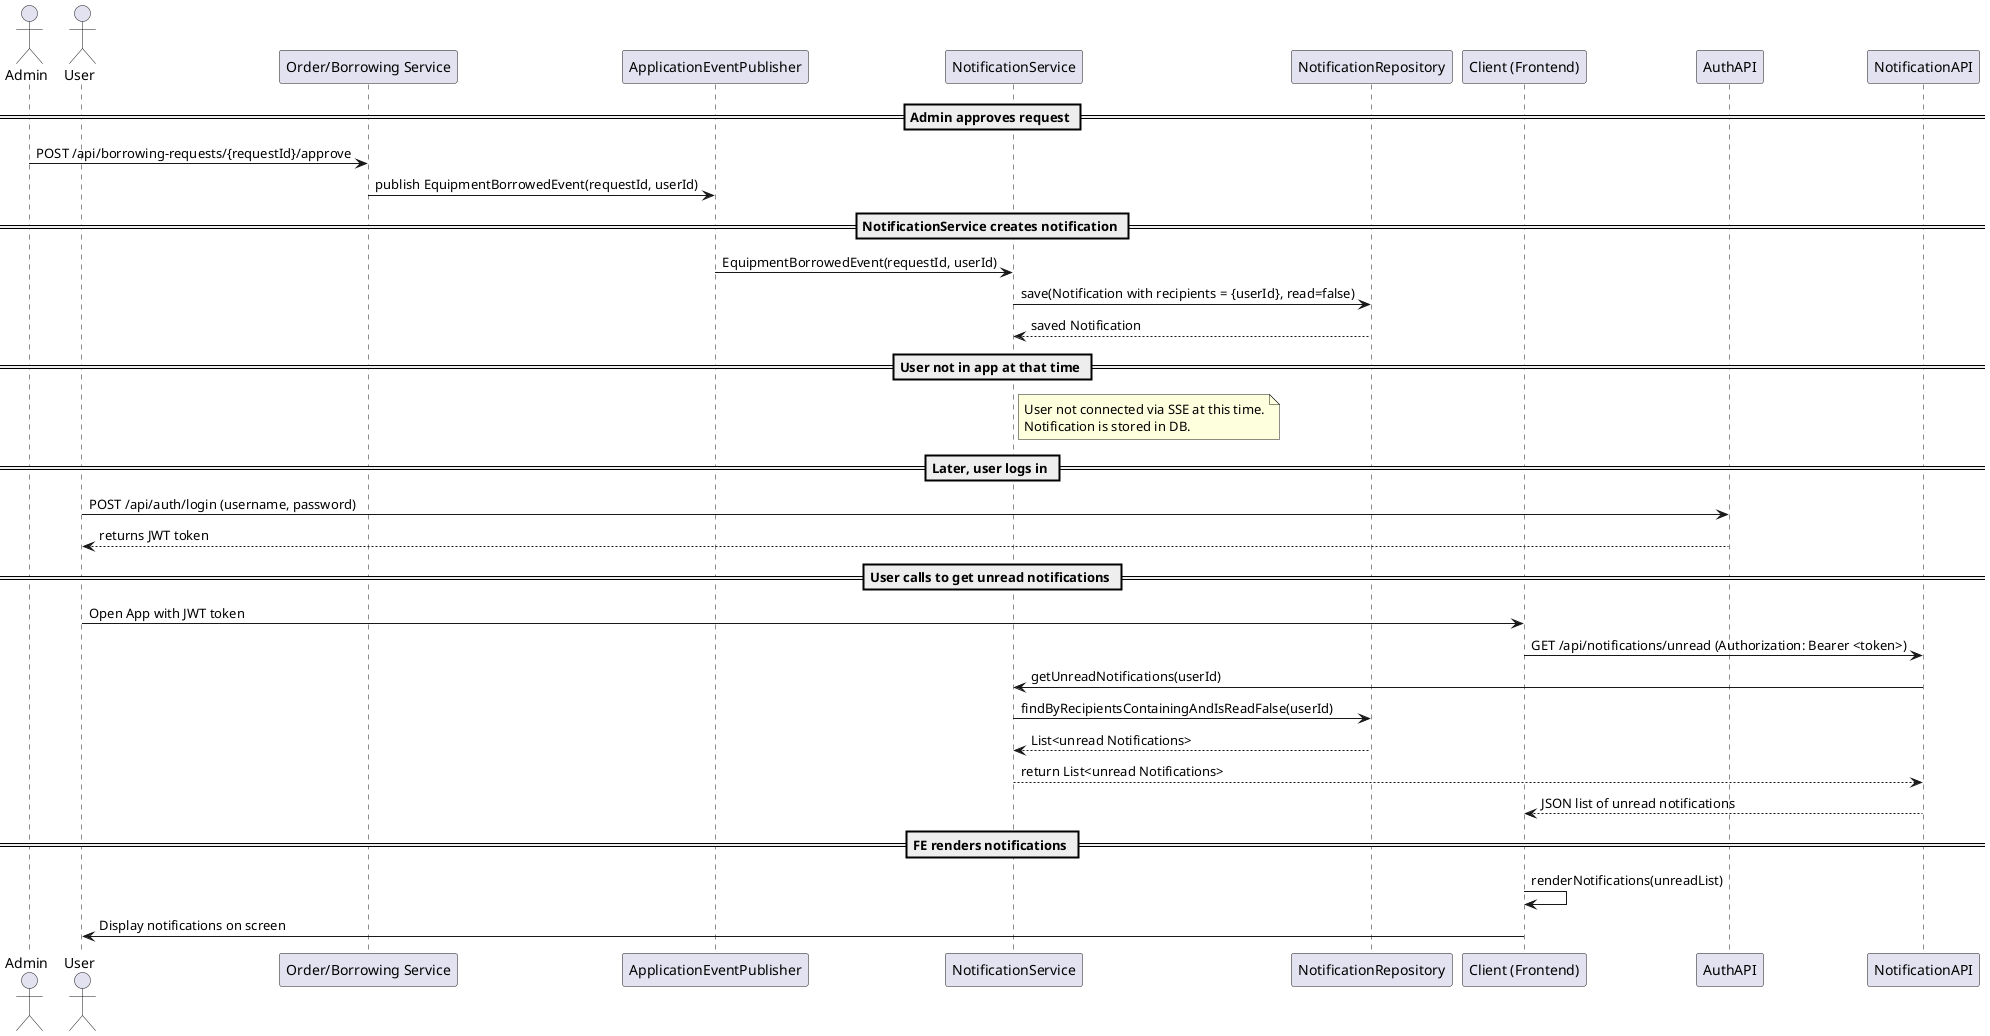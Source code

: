 @startuml
actor "Admin" as A
actor "User" as U
participant "Order/Borrowing Service" as BS
participant "ApplicationEventPublisher" as AEP
participant "NotificationService" as NS
participant "NotificationRepository" as NR
participant "Client (Frontend)" as FE
participant "AuthAPI" as Auth
participant "NotificationAPI" as NAPI

== Admin approves request ==
A -> BS: POST /api/borrowing-requests/{requestId}/approve
BS -> AEP: publish EquipmentBorrowedEvent(requestId, userId)

== NotificationService creates notification ==
AEP -> NS: EquipmentBorrowedEvent(requestId, userId)
NS -> NR: save(Notification with recipients = {userId}, read=false)
NR --> NS: saved Notification

== User not in app at that time ==
note right of NS
User not connected via SSE at this time.
Notification is stored in DB.
end note

== Later, user logs in ==
U -> Auth: POST /api/auth/login (username, password)
Auth --> U: returns JWT token

== User calls to get unread notifications ==
U -> FE: Open App with JWT token
FE -> NAPI: GET /api/notifications/unread (Authorization: Bearer <token>)
NAPI -> NS: getUnreadNotifications(userId)
NS -> NR: findByRecipientsContainingAndIsReadFalse(userId)
NR --> NS: List<unread Notifications>
NS --> NAPI: return List<unread Notifications>
NAPI --> FE: JSON list of unread notifications

== FE renders notifications ==
FE -> FE: renderNotifications(unreadList)
FE -> U: Display notifications on screen

@enduml
